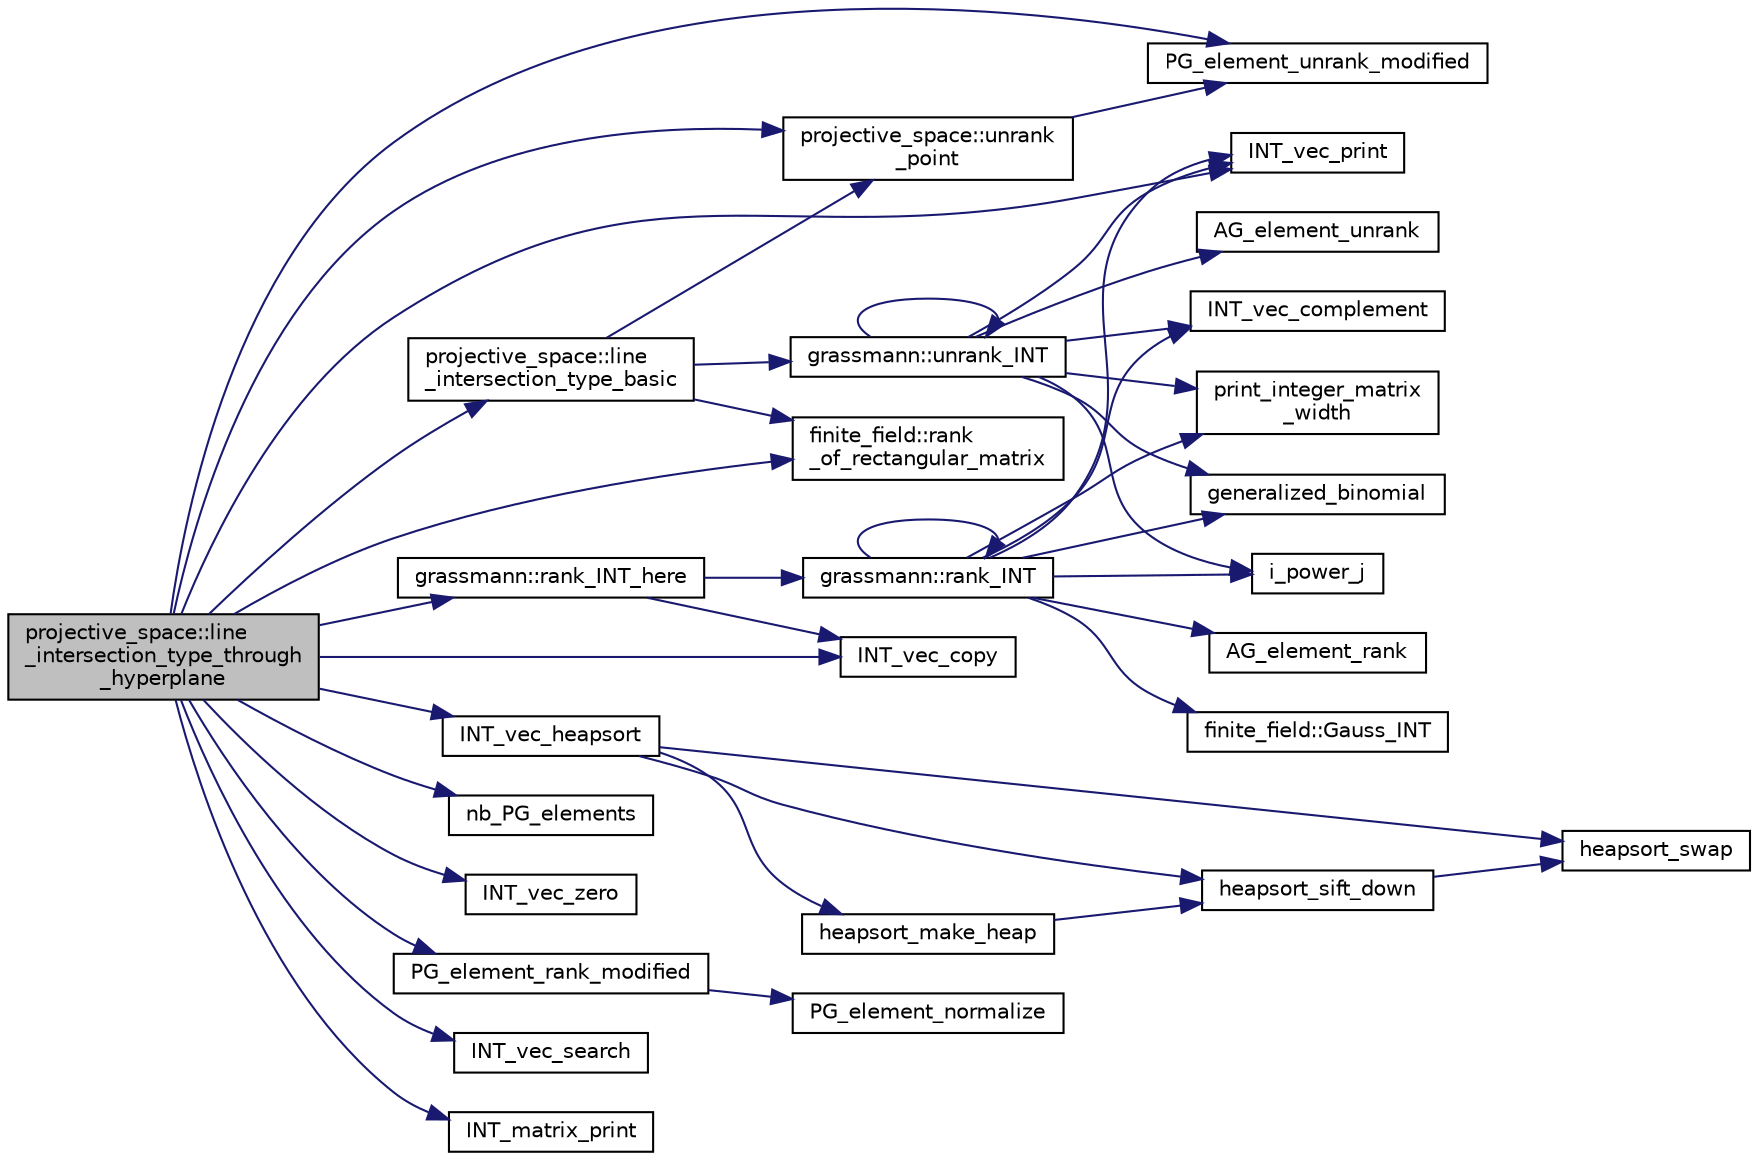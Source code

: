 digraph "projective_space::line_intersection_type_through_hyperplane"
{
  edge [fontname="Helvetica",fontsize="10",labelfontname="Helvetica",labelfontsize="10"];
  node [fontname="Helvetica",fontsize="10",shape=record];
  rankdir="LR";
  Node2328 [label="projective_space::line\l_intersection_type_through\l_hyperplane",height=0.2,width=0.4,color="black", fillcolor="grey75", style="filled", fontcolor="black"];
  Node2328 -> Node2329 [color="midnightblue",fontsize="10",style="solid",fontname="Helvetica"];
  Node2329 [label="projective_space::unrank\l_point",height=0.2,width=0.4,color="black", fillcolor="white", style="filled",URL="$d2/d17/classprojective__space.html#a3cb7917af4c5f1590b660d4bf907e0fa"];
  Node2329 -> Node2330 [color="midnightblue",fontsize="10",style="solid",fontname="Helvetica"];
  Node2330 [label="PG_element_unrank_modified",height=0.2,width=0.4,color="black", fillcolor="white", style="filled",URL="$d4/d67/geometry_8h.html#a83ae9b605d496f6a90345303f6efae64"];
  Node2328 -> Node2331 [color="midnightblue",fontsize="10",style="solid",fontname="Helvetica"];
  Node2331 [label="INT_vec_print",height=0.2,width=0.4,color="black", fillcolor="white", style="filled",URL="$df/dbf/sajeeb_8_c.html#a79a5901af0b47dd0d694109543c027fe"];
  Node2328 -> Node2332 [color="midnightblue",fontsize="10",style="solid",fontname="Helvetica"];
  Node2332 [label="INT_vec_heapsort",height=0.2,width=0.4,color="black", fillcolor="white", style="filled",URL="$d5/de2/foundations_2data__structures_2data__structures_8h.html#a3590ad9987f801fbfc94634300182f39"];
  Node2332 -> Node2333 [color="midnightblue",fontsize="10",style="solid",fontname="Helvetica"];
  Node2333 [label="heapsort_make_heap",height=0.2,width=0.4,color="black", fillcolor="white", style="filled",URL="$d4/dd7/sorting_8_c.html#a42f24453d7d77eeb1338ebd1a13cfdbb"];
  Node2333 -> Node2334 [color="midnightblue",fontsize="10",style="solid",fontname="Helvetica"];
  Node2334 [label="heapsort_sift_down",height=0.2,width=0.4,color="black", fillcolor="white", style="filled",URL="$d4/dd7/sorting_8_c.html#a65cbb1a6a3f01f511673705437ddc18b"];
  Node2334 -> Node2335 [color="midnightblue",fontsize="10",style="solid",fontname="Helvetica"];
  Node2335 [label="heapsort_swap",height=0.2,width=0.4,color="black", fillcolor="white", style="filled",URL="$d4/dd7/sorting_8_c.html#a8f048362e6065297b19b6975bcbbfcc6"];
  Node2332 -> Node2335 [color="midnightblue",fontsize="10",style="solid",fontname="Helvetica"];
  Node2332 -> Node2334 [color="midnightblue",fontsize="10",style="solid",fontname="Helvetica"];
  Node2328 -> Node2336 [color="midnightblue",fontsize="10",style="solid",fontname="Helvetica"];
  Node2336 [label="projective_space::line\l_intersection_type_basic",height=0.2,width=0.4,color="black", fillcolor="white", style="filled",URL="$d2/d17/classprojective__space.html#ad9a11792e1a91a598976cf41ebdd8bd3"];
  Node2336 -> Node2337 [color="midnightblue",fontsize="10",style="solid",fontname="Helvetica"];
  Node2337 [label="grassmann::unrank_INT",height=0.2,width=0.4,color="black", fillcolor="white", style="filled",URL="$df/d02/classgrassmann.html#a32079405b95a6da2ba1420567d762d64"];
  Node2337 -> Node2338 [color="midnightblue",fontsize="10",style="solid",fontname="Helvetica"];
  Node2338 [label="generalized_binomial",height=0.2,width=0.4,color="black", fillcolor="white", style="filled",URL="$d2/d7c/combinatorics_8_c.html#a24762dc22e45175d18ec1ec1d2556ae8"];
  Node2337 -> Node2339 [color="midnightblue",fontsize="10",style="solid",fontname="Helvetica"];
  Node2339 [label="i_power_j",height=0.2,width=0.4,color="black", fillcolor="white", style="filled",URL="$de/dc5/algebra__and__number__theory_8h.html#a39b321523e8957d701618bb5cac542b5"];
  Node2337 -> Node2340 [color="midnightblue",fontsize="10",style="solid",fontname="Helvetica"];
  Node2340 [label="AG_element_unrank",height=0.2,width=0.4,color="black", fillcolor="white", style="filled",URL="$d4/d67/geometry_8h.html#a4a33b86c87b2879b97cfa1327abe2885"];
  Node2337 -> Node2331 [color="midnightblue",fontsize="10",style="solid",fontname="Helvetica"];
  Node2337 -> Node2337 [color="midnightblue",fontsize="10",style="solid",fontname="Helvetica"];
  Node2337 -> Node2341 [color="midnightblue",fontsize="10",style="solid",fontname="Helvetica"];
  Node2341 [label="INT_vec_complement",height=0.2,width=0.4,color="black", fillcolor="white", style="filled",URL="$d5/db4/io__and__os_8h.html#a2a0a724647575fcd3090c763985eb81a"];
  Node2337 -> Node2342 [color="midnightblue",fontsize="10",style="solid",fontname="Helvetica"];
  Node2342 [label="print_integer_matrix\l_width",height=0.2,width=0.4,color="black", fillcolor="white", style="filled",URL="$d5/db4/io__and__os_8h.html#aa78f3e73fc2179251bd15adbcc31573f"];
  Node2336 -> Node2329 [color="midnightblue",fontsize="10",style="solid",fontname="Helvetica"];
  Node2336 -> Node2343 [color="midnightblue",fontsize="10",style="solid",fontname="Helvetica"];
  Node2343 [label="finite_field::rank\l_of_rectangular_matrix",height=0.2,width=0.4,color="black", fillcolor="white", style="filled",URL="$df/d5a/classfinite__field.html#ac1ef22ecdf3984cfd4b652ee48eeb455"];
  Node2328 -> Node2344 [color="midnightblue",fontsize="10",style="solid",fontname="Helvetica"];
  Node2344 [label="nb_PG_elements",height=0.2,width=0.4,color="black", fillcolor="white", style="filled",URL="$d4/d67/geometry_8h.html#ada56c56cb5c7b39553dc0391f2df1cee"];
  Node2328 -> Node2345 [color="midnightblue",fontsize="10",style="solid",fontname="Helvetica"];
  Node2345 [label="INT_vec_zero",height=0.2,width=0.4,color="black", fillcolor="white", style="filled",URL="$df/dbf/sajeeb_8_c.html#aa8c9c7977203577026080f546fe4980f"];
  Node2328 -> Node2330 [color="midnightblue",fontsize="10",style="solid",fontname="Helvetica"];
  Node2328 -> Node2346 [color="midnightblue",fontsize="10",style="solid",fontname="Helvetica"];
  Node2346 [label="PG_element_rank_modified",height=0.2,width=0.4,color="black", fillcolor="white", style="filled",URL="$d4/d67/geometry_8h.html#a9cd1a8bf5b88a038e33862f6c2c3dd36"];
  Node2346 -> Node2347 [color="midnightblue",fontsize="10",style="solid",fontname="Helvetica"];
  Node2347 [label="PG_element_normalize",height=0.2,width=0.4,color="black", fillcolor="white", style="filled",URL="$df/de4/projective_8_c.html#a5a4c3c1158bad6bab0d786c616bd0996"];
  Node2328 -> Node2348 [color="midnightblue",fontsize="10",style="solid",fontname="Helvetica"];
  Node2348 [label="INT_vec_search",height=0.2,width=0.4,color="black", fillcolor="white", style="filled",URL="$d5/de2/foundations_2data__structures_2data__structures_8h.html#ad103ef2316a1f671bdb68fd9cd9ba945"];
  Node2328 -> Node2349 [color="midnightblue",fontsize="10",style="solid",fontname="Helvetica"];
  Node2349 [label="INT_vec_copy",height=0.2,width=0.4,color="black", fillcolor="white", style="filled",URL="$df/dbf/sajeeb_8_c.html#ac2d875e27e009af6ec04d17254d11075"];
  Node2328 -> Node2350 [color="midnightblue",fontsize="10",style="solid",fontname="Helvetica"];
  Node2350 [label="INT_matrix_print",height=0.2,width=0.4,color="black", fillcolor="white", style="filled",URL="$d5/db4/io__and__os_8h.html#afd4180a24bef3a2b584668a4eaf607ff"];
  Node2328 -> Node2351 [color="midnightblue",fontsize="10",style="solid",fontname="Helvetica"];
  Node2351 [label="grassmann::rank_INT_here",height=0.2,width=0.4,color="black", fillcolor="white", style="filled",URL="$df/d02/classgrassmann.html#aaeab144aec85ec523f5a4d614a86d8d7"];
  Node2351 -> Node2349 [color="midnightblue",fontsize="10",style="solid",fontname="Helvetica"];
  Node2351 -> Node2352 [color="midnightblue",fontsize="10",style="solid",fontname="Helvetica"];
  Node2352 [label="grassmann::rank_INT",height=0.2,width=0.4,color="black", fillcolor="white", style="filled",URL="$df/d02/classgrassmann.html#a1fa95ce7ecebd48b04c7a0dc75491184"];
  Node2352 -> Node2342 [color="midnightblue",fontsize="10",style="solid",fontname="Helvetica"];
  Node2352 -> Node2353 [color="midnightblue",fontsize="10",style="solid",fontname="Helvetica"];
  Node2353 [label="finite_field::Gauss_INT",height=0.2,width=0.4,color="black", fillcolor="white", style="filled",URL="$df/d5a/classfinite__field.html#adb676d2e80341b53751326e3a58beb11"];
  Node2352 -> Node2331 [color="midnightblue",fontsize="10",style="solid",fontname="Helvetica"];
  Node2352 -> Node2341 [color="midnightblue",fontsize="10",style="solid",fontname="Helvetica"];
  Node2352 -> Node2339 [color="midnightblue",fontsize="10",style="solid",fontname="Helvetica"];
  Node2352 -> Node2338 [color="midnightblue",fontsize="10",style="solid",fontname="Helvetica"];
  Node2352 -> Node2352 [color="midnightblue",fontsize="10",style="solid",fontname="Helvetica"];
  Node2352 -> Node2354 [color="midnightblue",fontsize="10",style="solid",fontname="Helvetica"];
  Node2354 [label="AG_element_rank",height=0.2,width=0.4,color="black", fillcolor="white", style="filled",URL="$d4/d67/geometry_8h.html#ab2ac908d07dd8038fd996e26bdc75c17"];
  Node2328 -> Node2343 [color="midnightblue",fontsize="10",style="solid",fontname="Helvetica"];
}
